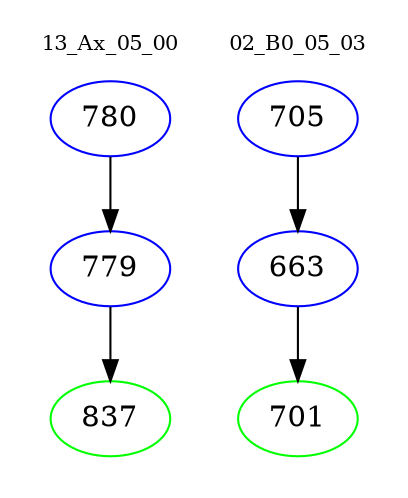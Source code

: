 digraph{
subgraph cluster_0 {
color = white
label = "13_Ax_05_00";
fontsize=10;
T0_780 [label="780", color="blue"]
T0_780 -> T0_779 [color="black"]
T0_779 [label="779", color="blue"]
T0_779 -> T0_837 [color="black"]
T0_837 [label="837", color="green"]
}
subgraph cluster_1 {
color = white
label = "02_B0_05_03";
fontsize=10;
T1_705 [label="705", color="blue"]
T1_705 -> T1_663 [color="black"]
T1_663 [label="663", color="blue"]
T1_663 -> T1_701 [color="black"]
T1_701 [label="701", color="green"]
}
}
